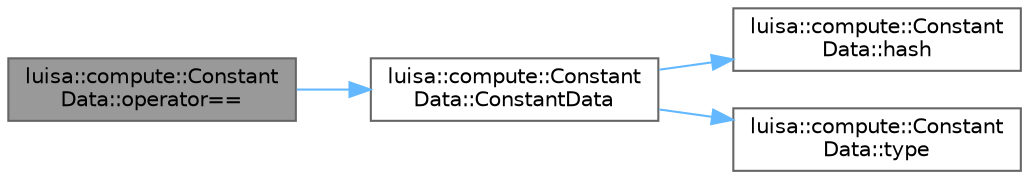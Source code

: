 digraph "luisa::compute::ConstantData::operator=="
{
 // LATEX_PDF_SIZE
  bgcolor="transparent";
  edge [fontname=Helvetica,fontsize=10,labelfontname=Helvetica,labelfontsize=10];
  node [fontname=Helvetica,fontsize=10,shape=box,height=0.2,width=0.4];
  rankdir="LR";
  Node1 [id="Node000001",label="luisa::compute::Constant\lData::operator==",height=0.2,width=0.4,color="gray40", fillcolor="grey60", style="filled", fontcolor="black",tooltip=" "];
  Node1 -> Node2 [id="edge4_Node000001_Node000002",color="steelblue1",style="solid",tooltip=" "];
  Node2 [id="Node000002",label="luisa::compute::Constant\lData::ConstantData",height=0.2,width=0.4,color="grey40", fillcolor="white", style="filled",URL="$classluisa_1_1compute_1_1_constant_data.html#a489f241ab46c3df217b911e8c58314ca",tooltip=" "];
  Node2 -> Node3 [id="edge5_Node000002_Node000003",color="steelblue1",style="solid",tooltip=" "];
  Node3 [id="Node000003",label="luisa::compute::Constant\lData::hash",height=0.2,width=0.4,color="grey40", fillcolor="white", style="filled",URL="$classluisa_1_1compute_1_1_constant_data.html#a0a85f8d4be041e7345618846f398dfe0",tooltip=" "];
  Node2 -> Node4 [id="edge6_Node000002_Node000004",color="steelblue1",style="solid",tooltip=" "];
  Node4 [id="Node000004",label="luisa::compute::Constant\lData::type",height=0.2,width=0.4,color="grey40", fillcolor="white", style="filled",URL="$classluisa_1_1compute_1_1_constant_data.html#a1e3a4c22a975e462d3137a9117805e3f",tooltip=" "];
}
